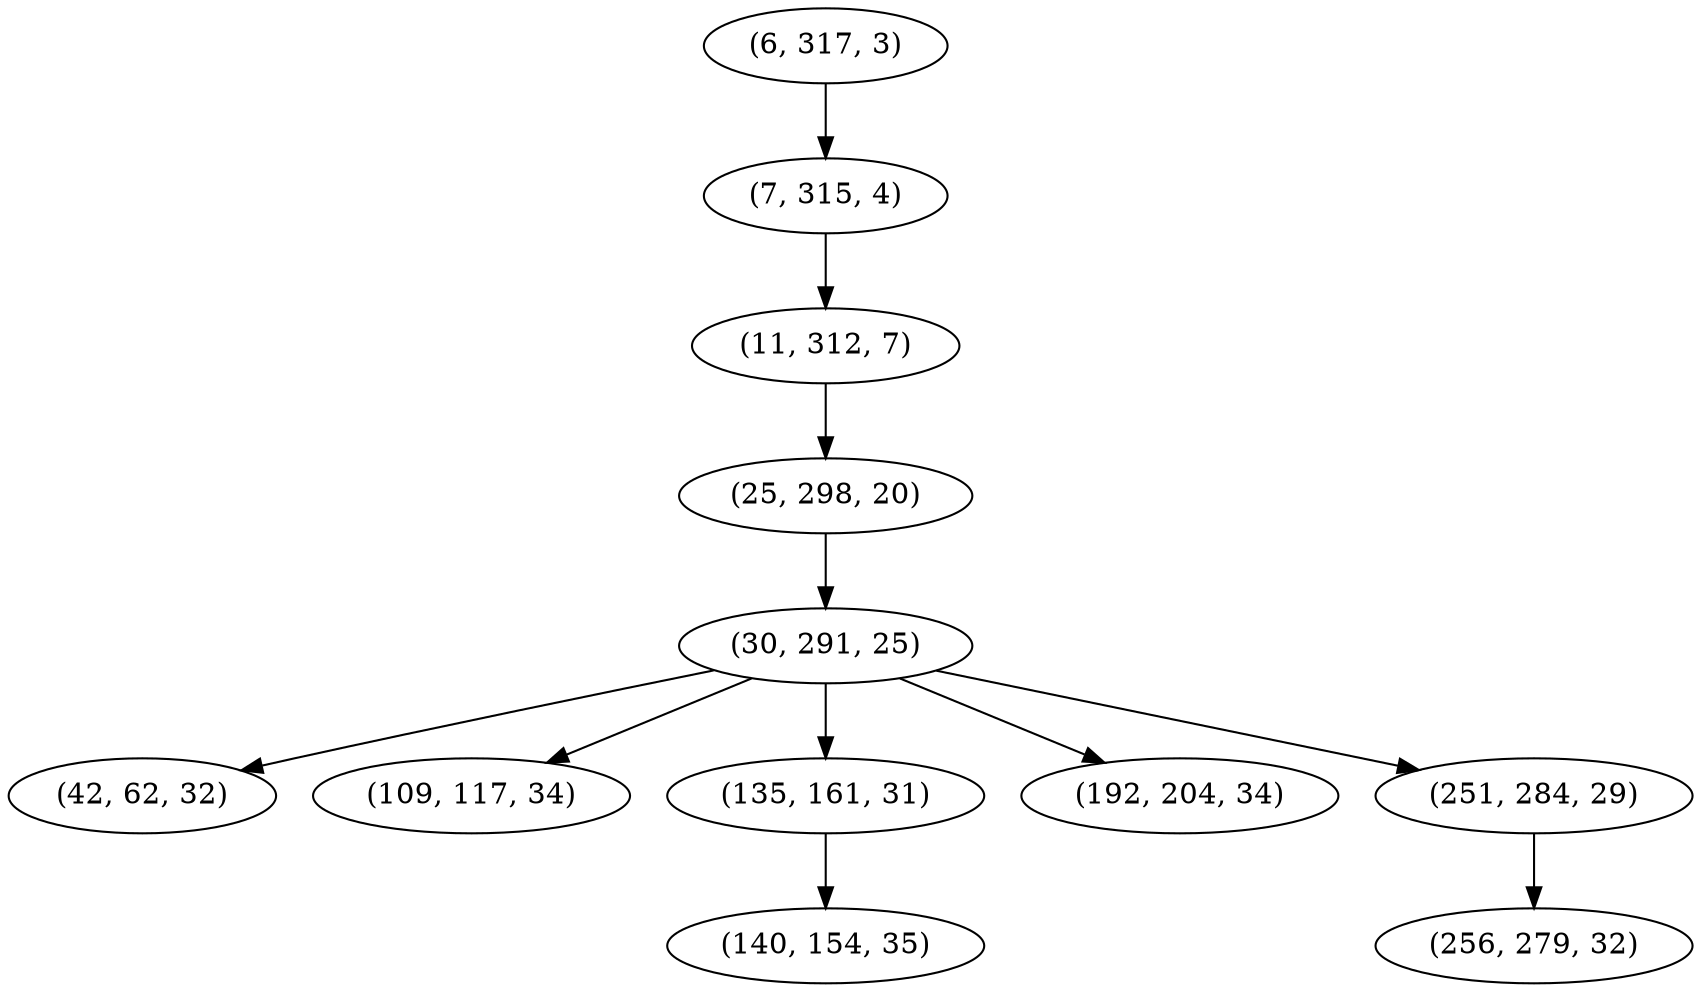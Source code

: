 digraph tree {
    "(6, 317, 3)";
    "(7, 315, 4)";
    "(11, 312, 7)";
    "(25, 298, 20)";
    "(30, 291, 25)";
    "(42, 62, 32)";
    "(109, 117, 34)";
    "(135, 161, 31)";
    "(140, 154, 35)";
    "(192, 204, 34)";
    "(251, 284, 29)";
    "(256, 279, 32)";
    "(6, 317, 3)" -> "(7, 315, 4)";
    "(7, 315, 4)" -> "(11, 312, 7)";
    "(11, 312, 7)" -> "(25, 298, 20)";
    "(25, 298, 20)" -> "(30, 291, 25)";
    "(30, 291, 25)" -> "(42, 62, 32)";
    "(30, 291, 25)" -> "(109, 117, 34)";
    "(30, 291, 25)" -> "(135, 161, 31)";
    "(30, 291, 25)" -> "(192, 204, 34)";
    "(30, 291, 25)" -> "(251, 284, 29)";
    "(135, 161, 31)" -> "(140, 154, 35)";
    "(251, 284, 29)" -> "(256, 279, 32)";
}
